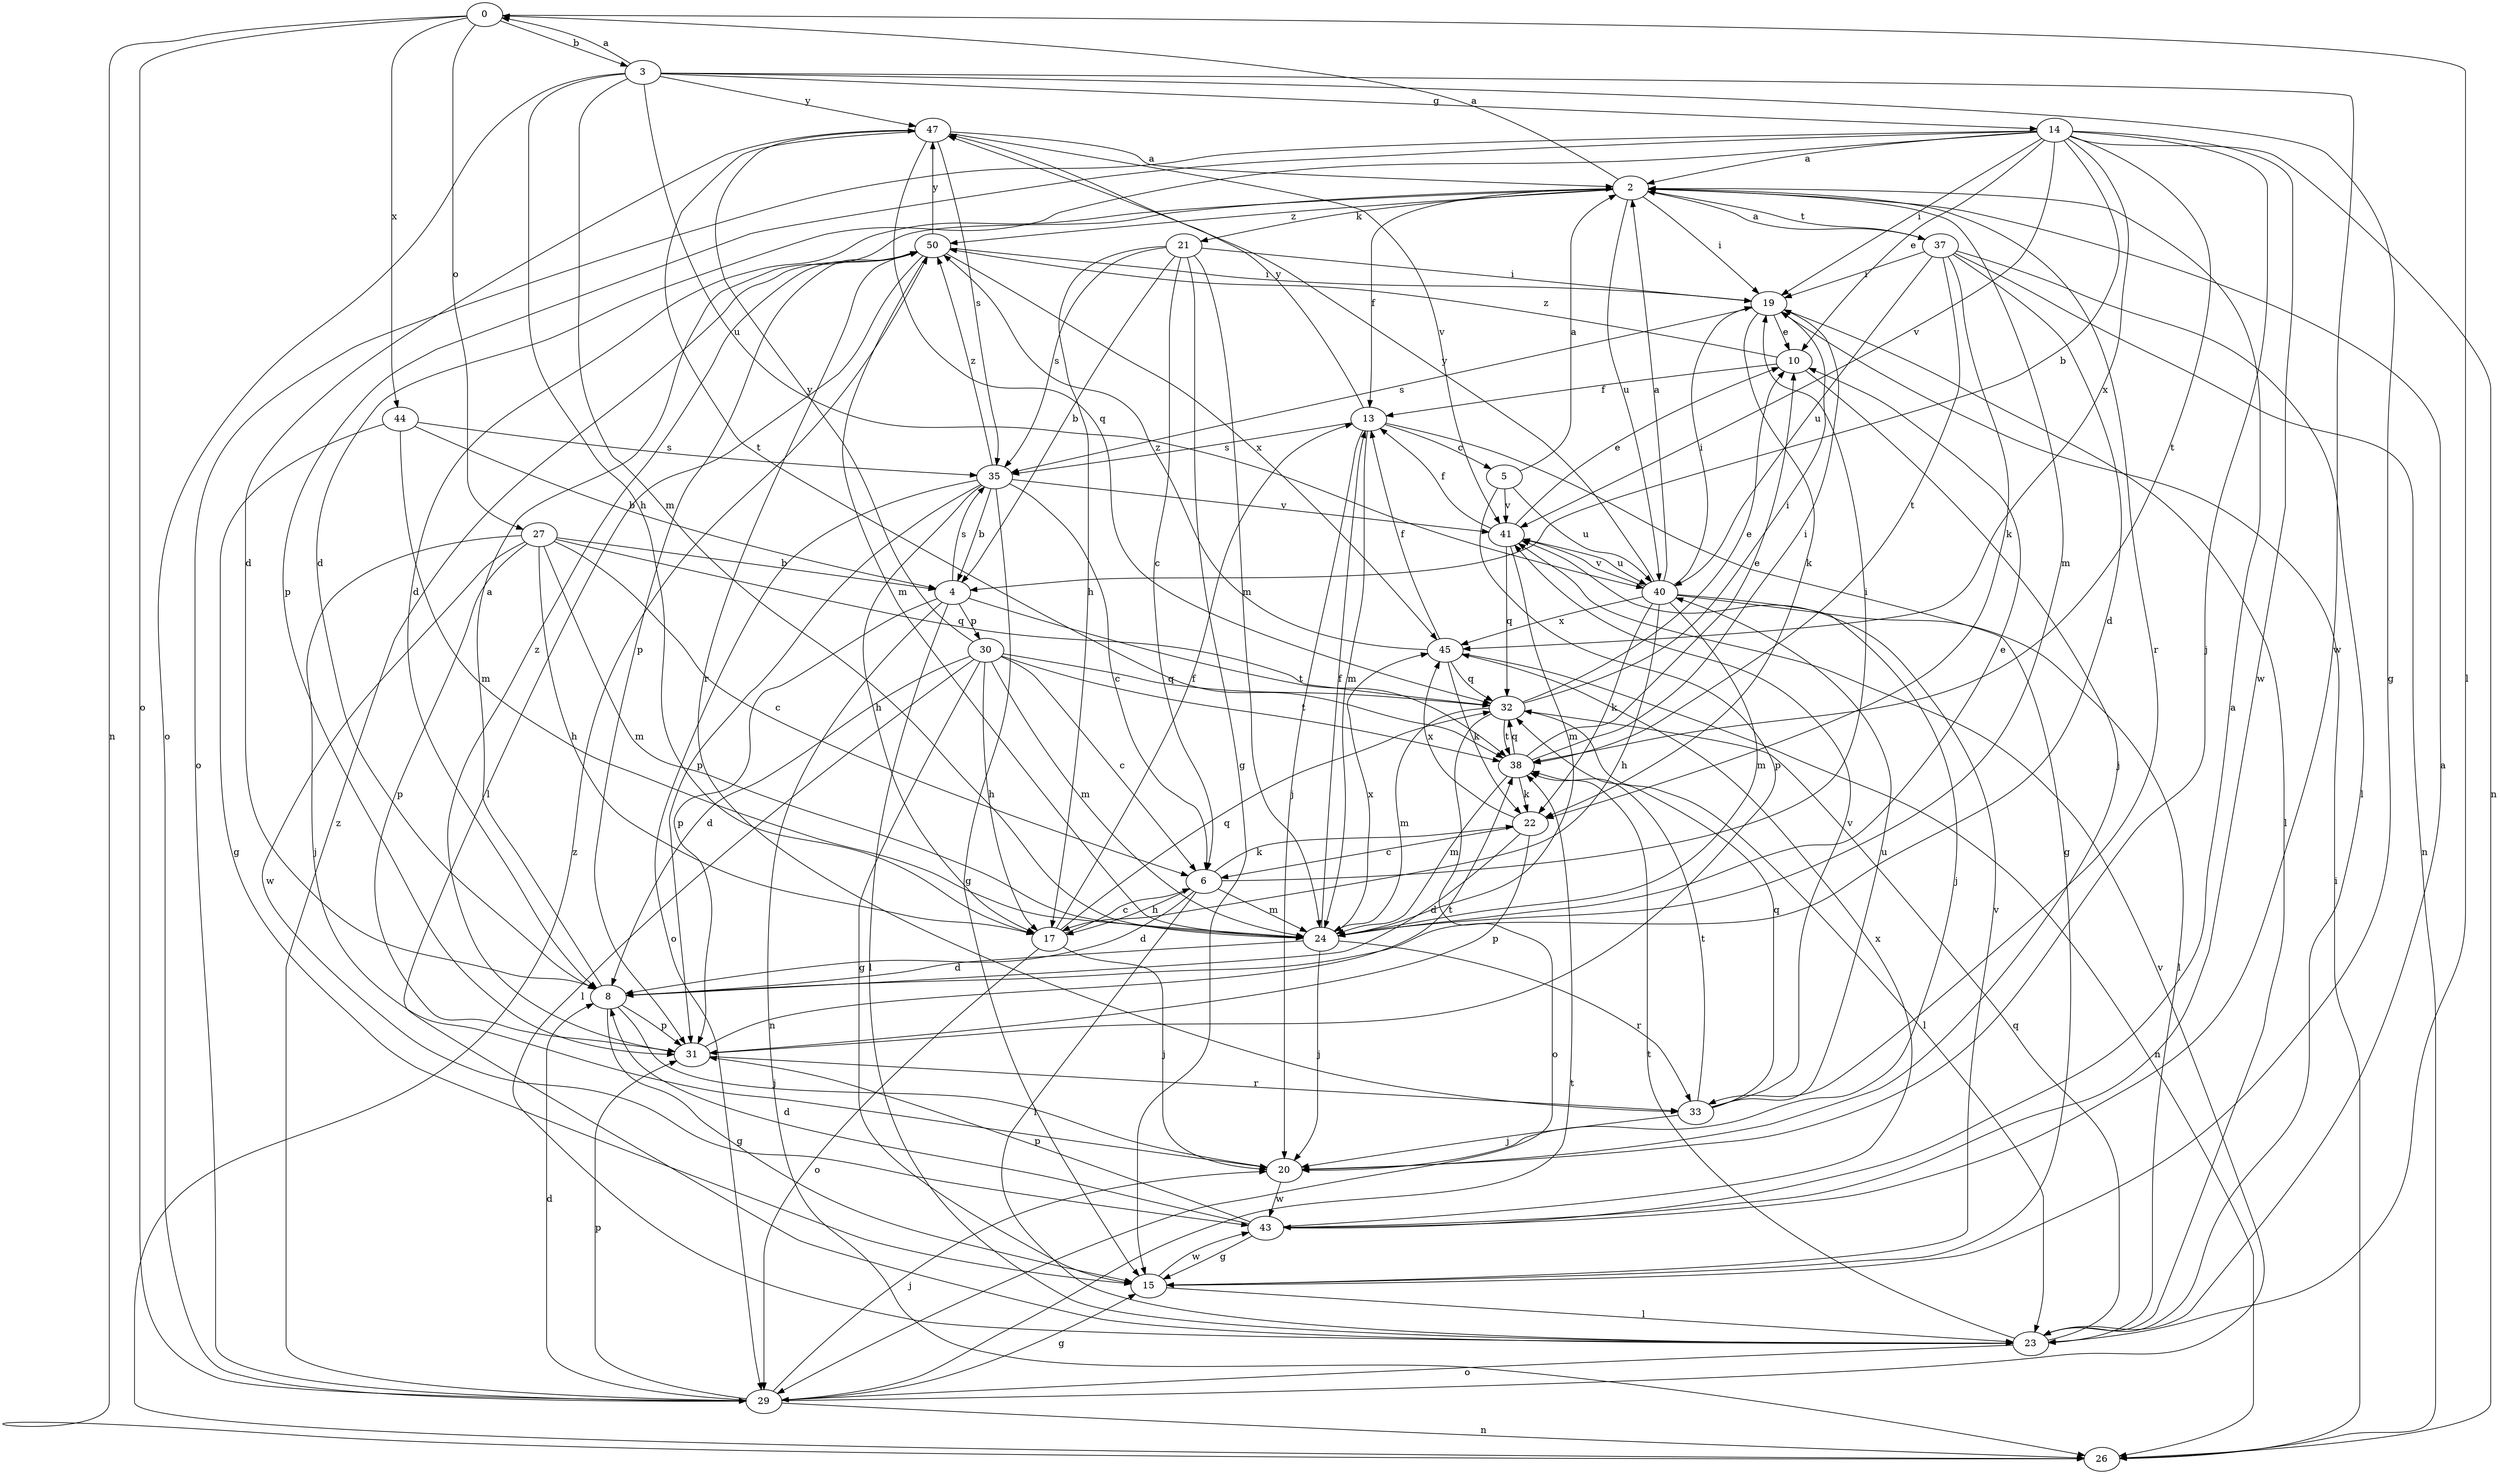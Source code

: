 strict digraph  {
0;
2;
3;
4;
5;
6;
8;
10;
13;
14;
15;
17;
19;
20;
21;
22;
23;
24;
26;
27;
29;
30;
31;
32;
33;
35;
37;
38;
40;
41;
43;
44;
45;
47;
50;
0 -> 3  [label=b];
0 -> 23  [label=l];
0 -> 26  [label=n];
0 -> 27  [label=o];
0 -> 29  [label=o];
0 -> 44  [label=x];
2 -> 0  [label=a];
2 -> 8  [label=d];
2 -> 13  [label=f];
2 -> 19  [label=i];
2 -> 21  [label=k];
2 -> 24  [label=m];
2 -> 33  [label=r];
2 -> 37  [label=t];
2 -> 40  [label=u];
2 -> 50  [label=z];
3 -> 0  [label=a];
3 -> 14  [label=g];
3 -> 15  [label=g];
3 -> 17  [label=h];
3 -> 24  [label=m];
3 -> 29  [label=o];
3 -> 40  [label=u];
3 -> 43  [label=w];
3 -> 47  [label=y];
4 -> 23  [label=l];
4 -> 26  [label=n];
4 -> 30  [label=p];
4 -> 31  [label=p];
4 -> 35  [label=s];
4 -> 38  [label=t];
5 -> 2  [label=a];
5 -> 31  [label=p];
5 -> 40  [label=u];
5 -> 41  [label=v];
6 -> 8  [label=d];
6 -> 17  [label=h];
6 -> 19  [label=i];
6 -> 22  [label=k];
6 -> 23  [label=l];
6 -> 24  [label=m];
8 -> 2  [label=a];
8 -> 15  [label=g];
8 -> 20  [label=j];
8 -> 31  [label=p];
10 -> 13  [label=f];
10 -> 20  [label=j];
10 -> 50  [label=z];
13 -> 5  [label=c];
13 -> 15  [label=g];
13 -> 20  [label=j];
13 -> 24  [label=m];
13 -> 35  [label=s];
13 -> 47  [label=y];
14 -> 2  [label=a];
14 -> 4  [label=b];
14 -> 8  [label=d];
14 -> 10  [label=e];
14 -> 19  [label=i];
14 -> 20  [label=j];
14 -> 26  [label=n];
14 -> 29  [label=o];
14 -> 31  [label=p];
14 -> 38  [label=t];
14 -> 41  [label=v];
14 -> 43  [label=w];
14 -> 45  [label=x];
15 -> 23  [label=l];
15 -> 41  [label=v];
15 -> 43  [label=w];
17 -> 6  [label=c];
17 -> 13  [label=f];
17 -> 20  [label=j];
17 -> 29  [label=o];
17 -> 32  [label=q];
19 -> 10  [label=e];
19 -> 22  [label=k];
19 -> 23  [label=l];
19 -> 35  [label=s];
20 -> 43  [label=w];
21 -> 4  [label=b];
21 -> 6  [label=c];
21 -> 15  [label=g];
21 -> 17  [label=h];
21 -> 19  [label=i];
21 -> 24  [label=m];
21 -> 35  [label=s];
22 -> 6  [label=c];
22 -> 8  [label=d];
22 -> 31  [label=p];
22 -> 45  [label=x];
23 -> 2  [label=a];
23 -> 29  [label=o];
23 -> 32  [label=q];
23 -> 38  [label=t];
24 -> 8  [label=d];
24 -> 10  [label=e];
24 -> 13  [label=f];
24 -> 20  [label=j];
24 -> 33  [label=r];
24 -> 45  [label=x];
26 -> 19  [label=i];
26 -> 50  [label=z];
27 -> 4  [label=b];
27 -> 6  [label=c];
27 -> 17  [label=h];
27 -> 20  [label=j];
27 -> 24  [label=m];
27 -> 31  [label=p];
27 -> 32  [label=q];
27 -> 43  [label=w];
29 -> 8  [label=d];
29 -> 15  [label=g];
29 -> 20  [label=j];
29 -> 26  [label=n];
29 -> 31  [label=p];
29 -> 38  [label=t];
29 -> 41  [label=v];
29 -> 50  [label=z];
30 -> 6  [label=c];
30 -> 8  [label=d];
30 -> 15  [label=g];
30 -> 17  [label=h];
30 -> 23  [label=l];
30 -> 24  [label=m];
30 -> 32  [label=q];
30 -> 38  [label=t];
30 -> 47  [label=y];
31 -> 33  [label=r];
31 -> 38  [label=t];
31 -> 50  [label=z];
32 -> 10  [label=e];
32 -> 19  [label=i];
32 -> 23  [label=l];
32 -> 24  [label=m];
32 -> 29  [label=o];
32 -> 38  [label=t];
33 -> 20  [label=j];
33 -> 32  [label=q];
33 -> 38  [label=t];
33 -> 40  [label=u];
33 -> 41  [label=v];
35 -> 4  [label=b];
35 -> 6  [label=c];
35 -> 15  [label=g];
35 -> 17  [label=h];
35 -> 29  [label=o];
35 -> 31  [label=p];
35 -> 41  [label=v];
35 -> 50  [label=z];
37 -> 2  [label=a];
37 -> 8  [label=d];
37 -> 19  [label=i];
37 -> 22  [label=k];
37 -> 23  [label=l];
37 -> 26  [label=n];
37 -> 38  [label=t];
37 -> 40  [label=u];
38 -> 10  [label=e];
38 -> 19  [label=i];
38 -> 22  [label=k];
38 -> 24  [label=m];
38 -> 32  [label=q];
40 -> 2  [label=a];
40 -> 17  [label=h];
40 -> 19  [label=i];
40 -> 20  [label=j];
40 -> 22  [label=k];
40 -> 23  [label=l];
40 -> 24  [label=m];
40 -> 41  [label=v];
40 -> 45  [label=x];
40 -> 47  [label=y];
41 -> 10  [label=e];
41 -> 13  [label=f];
41 -> 24  [label=m];
41 -> 32  [label=q];
41 -> 40  [label=u];
43 -> 2  [label=a];
43 -> 8  [label=d];
43 -> 15  [label=g];
43 -> 31  [label=p];
43 -> 45  [label=x];
44 -> 4  [label=b];
44 -> 15  [label=g];
44 -> 24  [label=m];
44 -> 35  [label=s];
45 -> 13  [label=f];
45 -> 22  [label=k];
45 -> 26  [label=n];
45 -> 32  [label=q];
45 -> 50  [label=z];
47 -> 2  [label=a];
47 -> 8  [label=d];
47 -> 32  [label=q];
47 -> 35  [label=s];
47 -> 38  [label=t];
47 -> 41  [label=v];
50 -> 19  [label=i];
50 -> 23  [label=l];
50 -> 24  [label=m];
50 -> 31  [label=p];
50 -> 33  [label=r];
50 -> 45  [label=x];
50 -> 47  [label=y];
}
